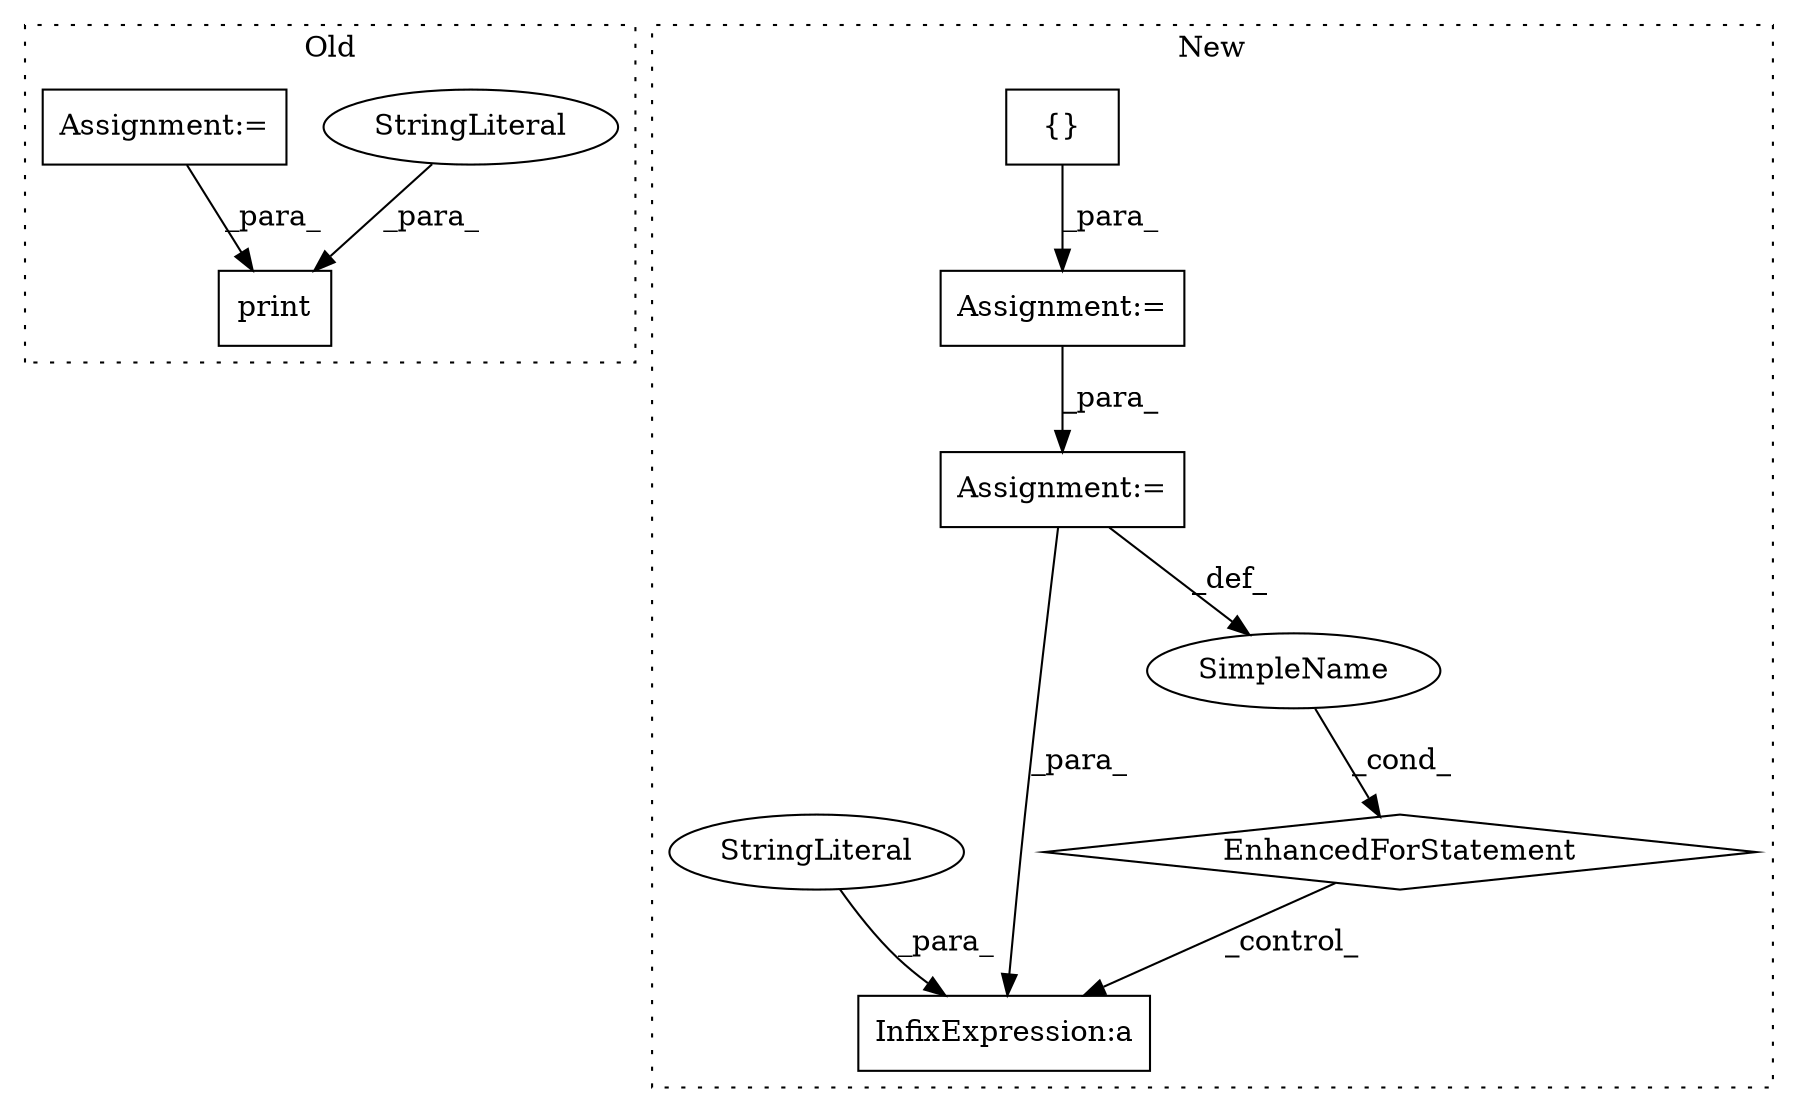 digraph G {
subgraph cluster0 {
1 [label="print" a="32" s="3651,3737" l="6,1" shape="box"];
4 [label="StringLiteral" a="45" s="3657" l="11" shape="ellipse"];
10 [label="Assignment:=" a="7" s="3630" l="1" shape="box"];
label = "Old";
style="dotted";
}
subgraph cluster1 {
2 [label="{}" a="4" s="3582,3845" l="6,2" shape="box"];
3 [label="Assignment:=" a="7" s="3853,3952" l="82,2" shape="box"];
5 [label="Assignment:=" a="7" s="3554" l="1" shape="box"];
6 [label="EnhancedForStatement" a="70" s="3853,3952" l="82,2" shape="diamond"];
7 [label="InfixExpression:a" a="27" s="4001" l="3" shape="box"];
8 [label="StringLiteral" a="45" s="3985" l="16" shape="ellipse"];
9 [label="SimpleName" a="42" s="3939" l="6" shape="ellipse"];
label = "New";
style="dotted";
}
2 -> 5 [label="_para_"];
3 -> 9 [label="_def_"];
3 -> 7 [label="_para_"];
4 -> 1 [label="_para_"];
5 -> 3 [label="_para_"];
6 -> 7 [label="_control_"];
8 -> 7 [label="_para_"];
9 -> 6 [label="_cond_"];
10 -> 1 [label="_para_"];
}